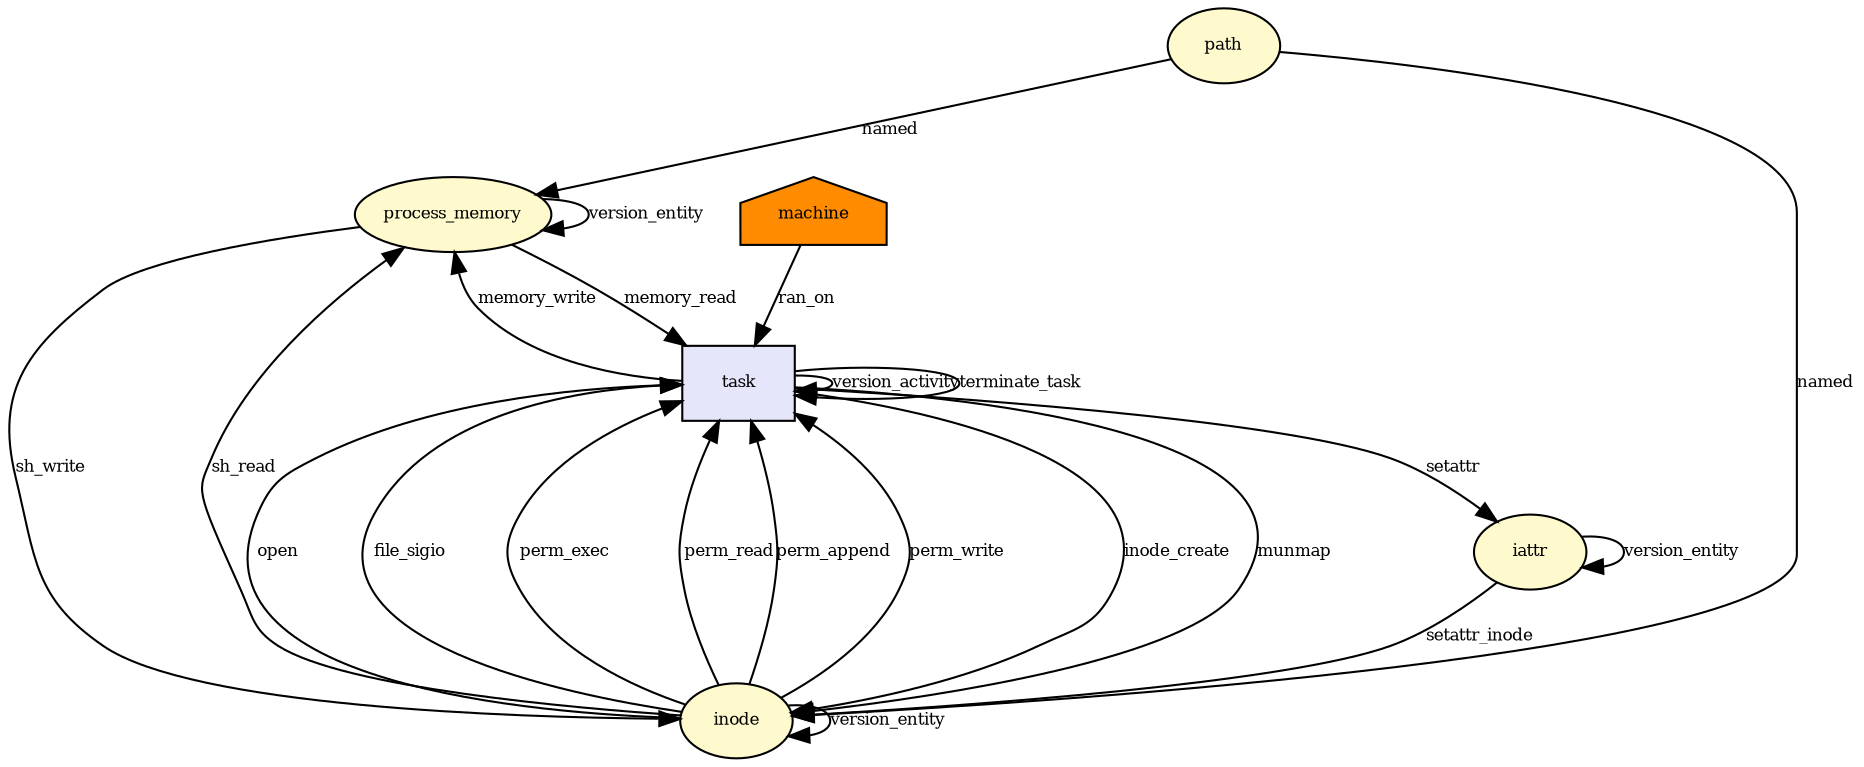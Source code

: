 digraph RGL__DirectedAdjacencyGraph {path[fontsize = 8,label = path,shape = ellipse, fillcolor="#fffacd", style = filled]

process_memory[fontsize = 8,label = process_memory,shape = ellipse, fillcolor="#fffacd", style = filled]

path -> process_memory[fontsize = 8,label = named]

machine[fontsize = 8,label = machine,shape = house, fillcolor="#ff8c00", style = filled]

task[fontsize = 8,label = task,shape = rectangle, fillcolor="#e6e6fa", style = filled]

machine -> task[fontsize = 8,label = ran_on]

inode[fontsize = 8,label = inode,shape = ellipse, fillcolor="#fffacd", style = filled]

path -> inode[fontsize = 8,label = named]

inode -> task[fontsize = 8,label = open]

task -> process_memory[fontsize = 8,label = memory_write]

task -> task[fontsize = 8,label = version_activity]

process_memory -> process_memory[fontsize = 8,label = version_entity]

process_memory -> inode[fontsize = 8,label = sh_write]

inode -> inode[fontsize = 8,label = version_entity]

inode -> task[fontsize = 8,label = file_sigio]

process_memory -> task[fontsize = 8,label = memory_read]

task -> inode[fontsize = 8,label = inode_create]

inode -> process_memory[fontsize = 8,label = sh_read]

inode -> task[fontsize = 8,label = perm_exec]

inode -> task[fontsize = 8,label = perm_read]

inode -> task[fontsize = 8,label = perm_append]

inode -> task[fontsize = 8,label = perm_write]

iattr[fontsize = 8,label = iattr,shape = ellipse, fillcolor="#fffacd", style = filled]

task -> iattr[fontsize = 8,label = setattr]

iattr -> iattr[fontsize = 8,label = version_entity]

iattr -> inode[fontsize = 8,label = setattr_inode]

task -> inode[fontsize = 8,label = munmap]

task -> task[fontsize = 8,label = terminate_task]

}